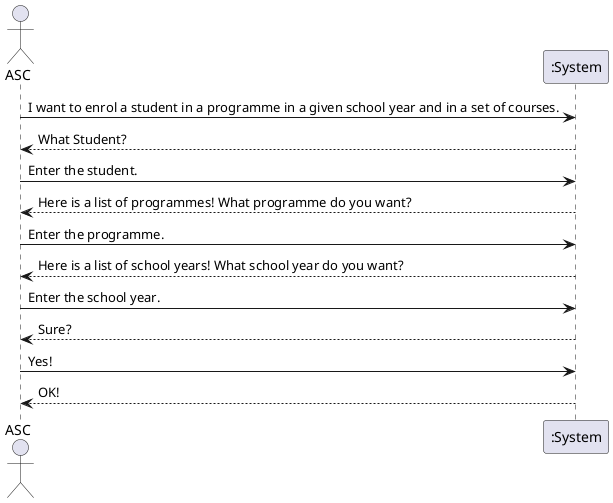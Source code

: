 @startuml
'https://plantuml.com/sequence-diagram

actor ASC
participant ":System" as System

ASC -> System: I want to enrol a student in a programme in a given school year and in a set of courses.
System --> ASC: What Student?
ASC -> System: Enter the student.
System --> ASC: Here is a list of programmes! What programme do you want?
ASC -> System: Enter the programme.
System --> ASC: Here is a list of school years! What school year do you want?
ASC -> System: Enter the school year.
System --> ASC: Sure?
ASC -> System: Yes!
System --> ASC: OK!

@enduml